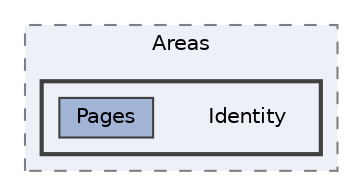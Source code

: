 digraph "E:/Users/venel/Desktop/TravellerV2/traveller/Traveller-Server/Areas/Identity"
{
 // LATEX_PDF_SIZE
  bgcolor="transparent";
  edge [fontname=Helvetica,fontsize=10,labelfontname=Helvetica,labelfontsize=10];
  node [fontname=Helvetica,fontsize=10,shape=box,height=0.2,width=0.4];
  compound=true
  subgraph clusterdir_9e2a531b85666674857ded765c694144 {
    graph [ bgcolor="#edf0f7", pencolor="grey50", label="Areas", fontname=Helvetica,fontsize=10 style="filled,dashed", URL="dir_9e2a531b85666674857ded765c694144.html",tooltip=""]
  subgraph clusterdir_37f4cee82ab9a2dbb266ba5760006231 {
    graph [ bgcolor="#edf0f7", pencolor="grey25", label="", fontname=Helvetica,fontsize=10 style="filled,bold", URL="dir_37f4cee82ab9a2dbb266ba5760006231.html",tooltip=""]
    dir_37f4cee82ab9a2dbb266ba5760006231 [shape=plaintext, label="Identity"];
  dir_ea585c7462a95474ddc1ea1efb3e3e9c [label="Pages", fillcolor="#a2b4d6", color="grey25", style="filled", URL="dir_ea585c7462a95474ddc1ea1efb3e3e9c.html",tooltip=""];
  }
  }
}
